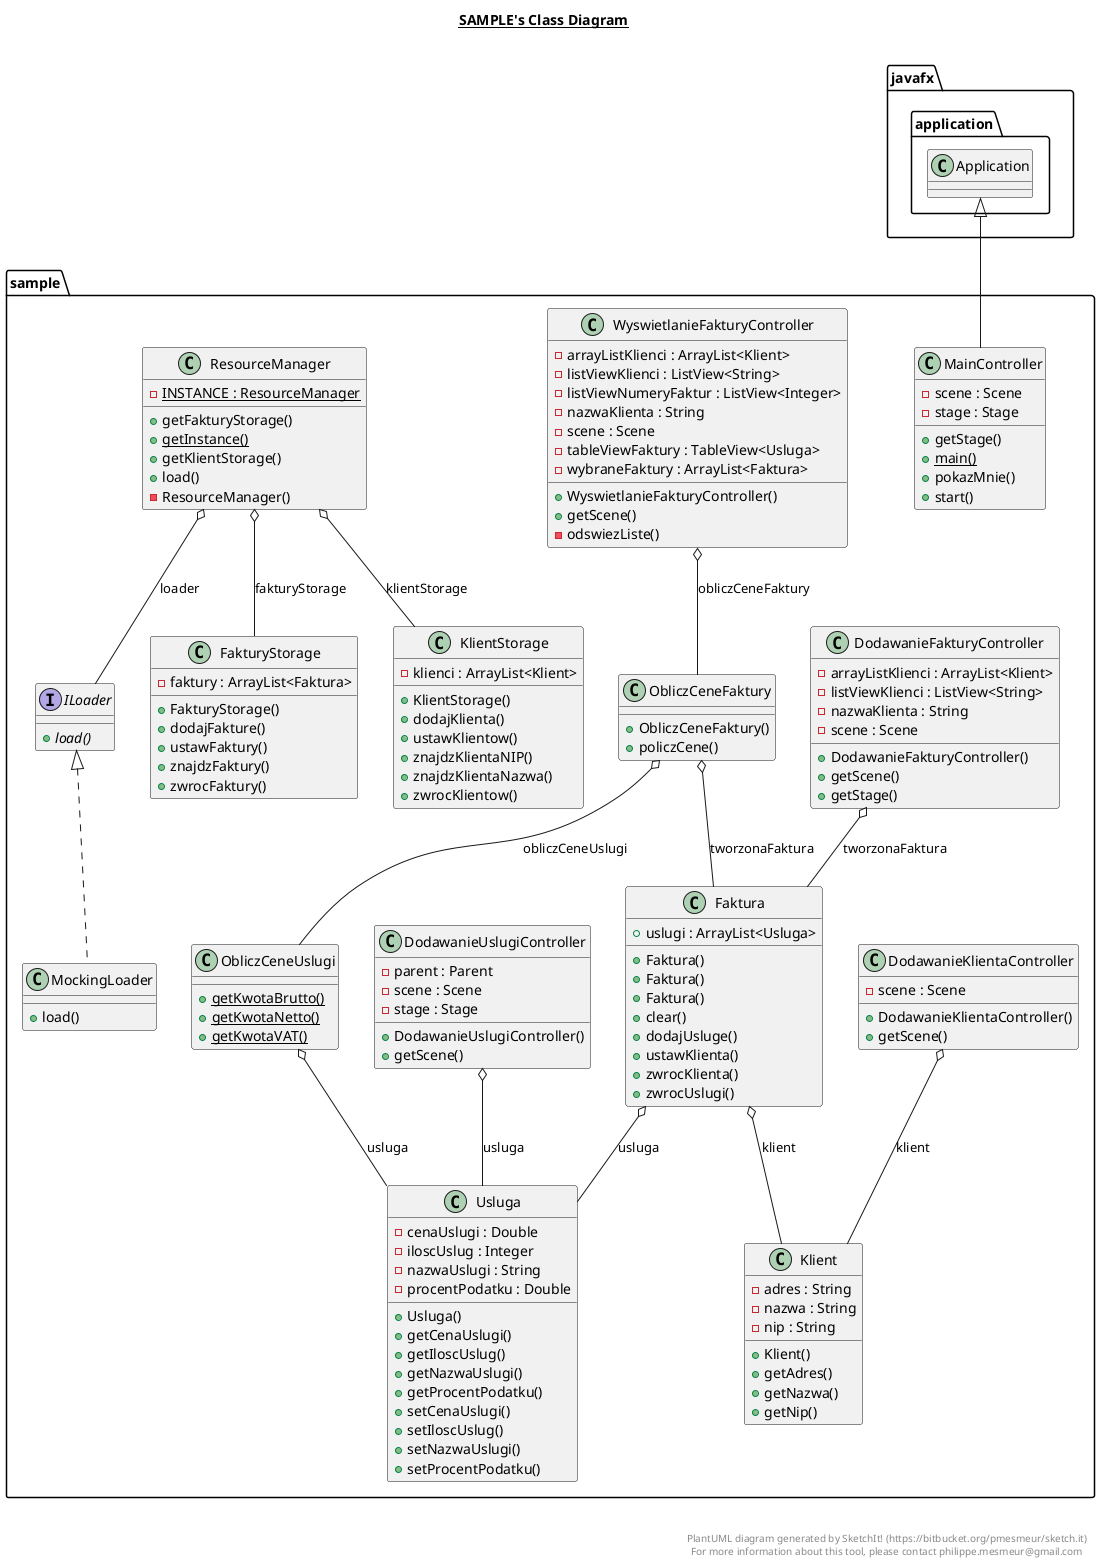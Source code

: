 @startuml

title __SAMPLE's Class Diagram__\n

  namespace sample {
    class sample.DodawanieFakturyController {
        - arrayListKlienci : ArrayList<Klient>
        - listViewKlienci : ListView<String>
        - nazwaKlienta : String
        - scene : Scene
        + DodawanieFakturyController()
        + getScene()
        + getStage()
    }
  }

    namespace sample {
      class sample.ObliczCeneUslugi {
          {static} + getKwotaBrutto()
          {static} + getKwotaNetto()
          {static} + getKwotaVAT()
      }
    }

  

  namespace sample {
    class sample.DodawanieKlientaController {
        - scene : Scene
        + DodawanieKlientaController()
        + getScene()
    }
  }
  

  namespace sample {
    class sample.DodawanieUslugiController {
        - parent : Parent
        - scene : Scene
        - stage : Stage
        + DodawanieUslugiController()
        + getScene()
    }
  }
  

  namespace sample {
    class sample.Faktura {
        + uslugi : ArrayList<Usluga>
        + Faktura()
        + Faktura()
        + Faktura()
        + clear()
        + dodajUsluge()
        + ustawKlienta()
        + zwrocKlienta()
        + zwrocUslugi()
    }
  }
  

  namespace sample {
    class sample.FakturyStorage {
        - faktury : ArrayList<Faktura>
        + FakturyStorage()
        + dodajFakture()
        + ustawFaktury()
        + znajdzFaktury()
        + zwrocFaktury()
    }
  }
  

  namespace sample {
    interface sample.ILoader {
        {abstract} + load()
    }
  }
  

  namespace sample {
    class sample.Klient {
        - adres : String
        - nazwa : String
        - nip : String
        + Klient()
        + getAdres()
        + getNazwa()
        + getNip()
    }
  }
  

  namespace sample {
    class sample.KlientStorage {
        - klienci : ArrayList<Klient>
        + KlientStorage()
        + dodajKlienta()
        + ustawKlientow()
        + znajdzKlientaNIP()
        + znajdzKlientaNazwa()
        + zwrocKlientow()
    }
  }
  

  namespace sample {
    class sample.MainController {
        - scene : Scene
        - stage : Stage
        + getStage()
        {static} + main()
        + pokazMnie()
        + start()
    }
  }
  

  namespace sample {
    class sample.MockingLoader {
        + load()
    }
  }
  

  namespace sample {
    class sample.ObliczCeneFaktury {
        + ObliczCeneFaktury()
        + policzCene()
    }
  }
  

  namespace sample {
    class sample.ResourceManager {
        {static} - INSTANCE : ResourceManager
        + getFakturyStorage()
        {static} + getInstance()
        + getKlientStorage()
        + load()
        - ResourceManager()
    }
  }
  

  namespace sample {
    class sample.Usluga {
        - cenaUslugi : Double
        - iloscUslug : Integer
        - nazwaUslugi : String
        - procentPodatku : Double
        + Usluga()
        + getCenaUslugi()
        + getIloscUslug()
        + getNazwaUslugi()
        + getProcentPodatku()
        + setCenaUslugi()
        + setIloscUslug()
        + setNazwaUslugi()
        + setProcentPodatku()
    }
  }
  

  namespace sample {
    class sample.WyswietlanieFakturyController {
        - arrayListKlienci : ArrayList<Klient>
        - listViewKlienci : ListView<String>
        - listViewNumeryFaktur : ListView<Integer>
        - nazwaKlienta : String
        - scene : Scene
        - tableViewFaktury : TableView<Usluga>
        - wybraneFaktury : ArrayList<Faktura>
        + WyswietlanieFakturyController()
        + getScene()
        - odswiezListe()
    }
  }
  

  sample.DodawanieFakturyController o-- sample.Faktura : tworzonaFaktura
  sample.Faktura o-- sample.Usluga : usluga
  sample.Faktura o-- sample.Klient : klient
  sample.MainController -up-|> javafx.application.Application
  sample.ResourceManager o-- sample.ILoader : loader
  sample.MockingLoader .up.|> sample.ILoader
  sample.ResourceManager o-- sample.FakturyStorage : fakturyStorage
  sample.ResourceManager o-- sample.KlientStorage : klientStorage
  sample.ObliczCeneFaktury o-- sample.Faktura : tworzonaFaktura
  sample.DodawanieKlientaController o-- sample.Klient : klient
  sample.ObliczCeneFaktury o-- sample.ObliczCeneUslugi : obliczCeneUslugi
  sample.DodawanieUslugiController o-- sample.Usluga : usluga
  sample.ObliczCeneUslugi o-- sample.Usluga : usluga
  sample.WyswietlanieFakturyController o-- sample.ObliczCeneFaktury : obliczCeneFaktury


right footer


PlantUML diagram generated by SketchIt! (https://bitbucket.org/pmesmeur/sketch.it)
For more information about this tool, please contact philippe.mesmeur@gmail.com
endfooter

@enduml
